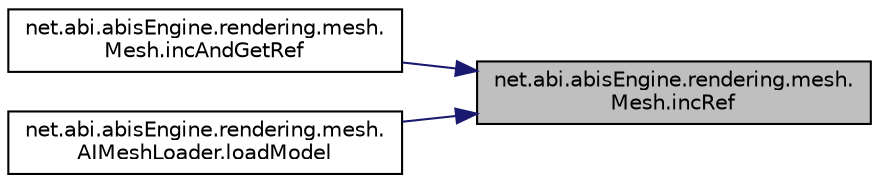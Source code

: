 digraph "net.abi.abisEngine.rendering.mesh.Mesh.incRef"
{
 // LATEX_PDF_SIZE
  edge [fontname="Helvetica",fontsize="10",labelfontname="Helvetica",labelfontsize="10"];
  node [fontname="Helvetica",fontsize="10",shape=record];
  rankdir="RL";
  Node1 [label="net.abi.abisEngine.rendering.mesh.\lMesh.incRef",height=0.2,width=0.4,color="black", fillcolor="grey75", style="filled", fontcolor="black",tooltip=" "];
  Node1 -> Node2 [dir="back",color="midnightblue",fontsize="10",style="solid",fontname="Helvetica"];
  Node2 [label="net.abi.abisEngine.rendering.mesh.\lMesh.incAndGetRef",height=0.2,width=0.4,color="black", fillcolor="white", style="filled",URL="$de/d9f/classnet_1_1abi_1_1abis_engine_1_1rendering_1_1mesh_1_1_mesh.html#abec442c4932f6ed088bdb0a303725541",tooltip=" "];
  Node1 -> Node3 [dir="back",color="midnightblue",fontsize="10",style="solid",fontname="Helvetica"];
  Node3 [label="net.abi.abisEngine.rendering.mesh.\lAIMeshLoader.loadModel",height=0.2,width=0.4,color="black", fillcolor="white", style="filled",URL="$d0/d62/classnet_1_1abi_1_1abis_engine_1_1rendering_1_1mesh_1_1_a_i_mesh_loader.html#a1b8380ff1c98bdca5a89e8fc08fe8744",tooltip=" "];
}
